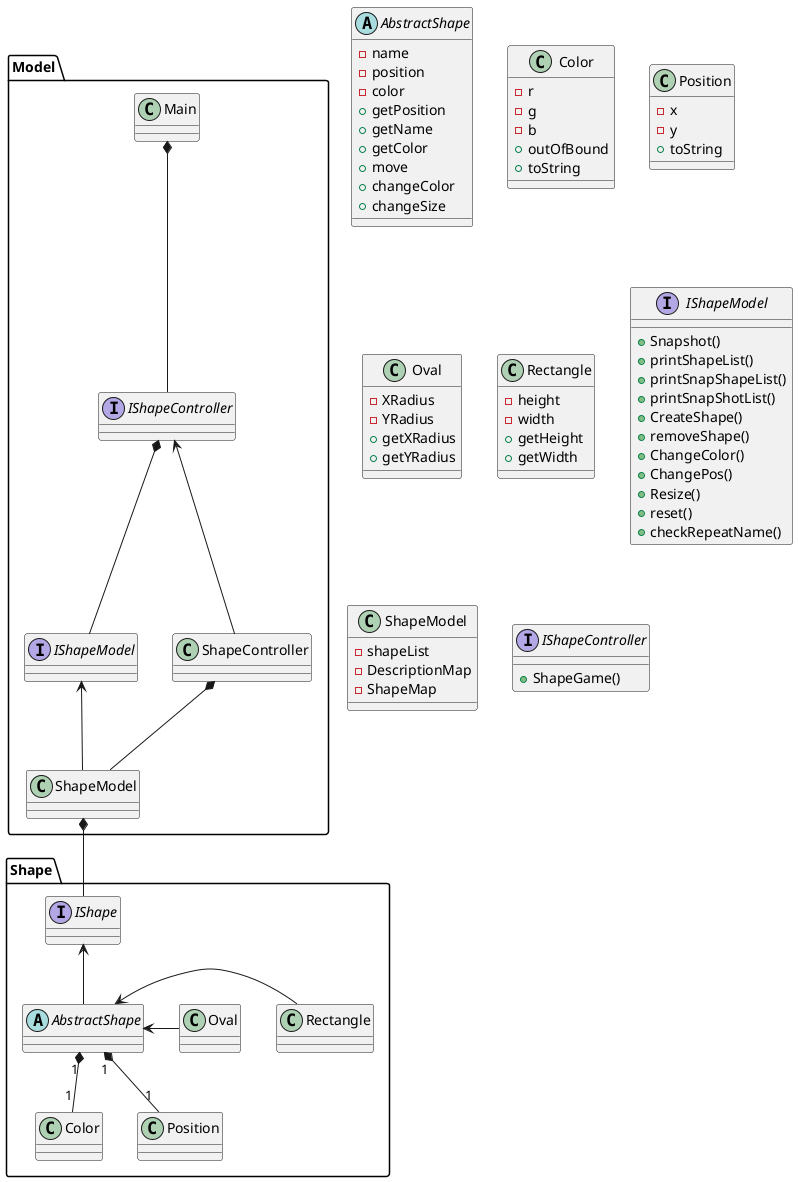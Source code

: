 @startuml
'https://plantuml.com/class-diagram

package "Shape" {
interface IShape
abstract class AbstractShape
class Oval
class Rectangle
class Color
class Position
}

package "Model" {
interface IShapeModel
class ShapeModel
interface IShapeController
class ShapeController
class Main
}

IShape <-- AbstractShape
AbstractShape <- Rectangle
AbstractShape <- Oval
AbstractShape "1" *-- "1" Position
AbstractShape "1" *-- "1" Color

IShapeModel <-- ShapeModel
IShapeController <-- ShapeController
Main *-- IShapeController
IShapeController *-- IShapeModel
ShapeController *-- ShapeModel

ShapeModel *-- IShape

abstract class AbstractShape {
- name
- position
- color
+ getPosition
+ getName
+ getColor
+ move
+ changeColor
+ changeSize
}

class Color {
- r
- g
- b
+ outOfBound
+ toString
}

class Position {
- x
- y
+ toString
}

class Oval {
- XRadius
- YRadius
+ getXRadius
+ getYRadius
}

class Rectangle {
- height
- width
+ getHeight
+ getWidth
}

interface IShapeModel {
+ Snapshot()
+ printShapeList()
+ printSnapShapeList()
+ printSnapShotList()
+ CreateShape()
+ removeShape()
+ ChangeColor()
+ ChangePos()
+ Resize()
+ reset()
+ checkRepeatName()
}

class ShapeModel {
- shapeList
- DescriptionMap
- ShapeMap
}

interface IShapeController {
+ ShapeGame()
}
@enduml